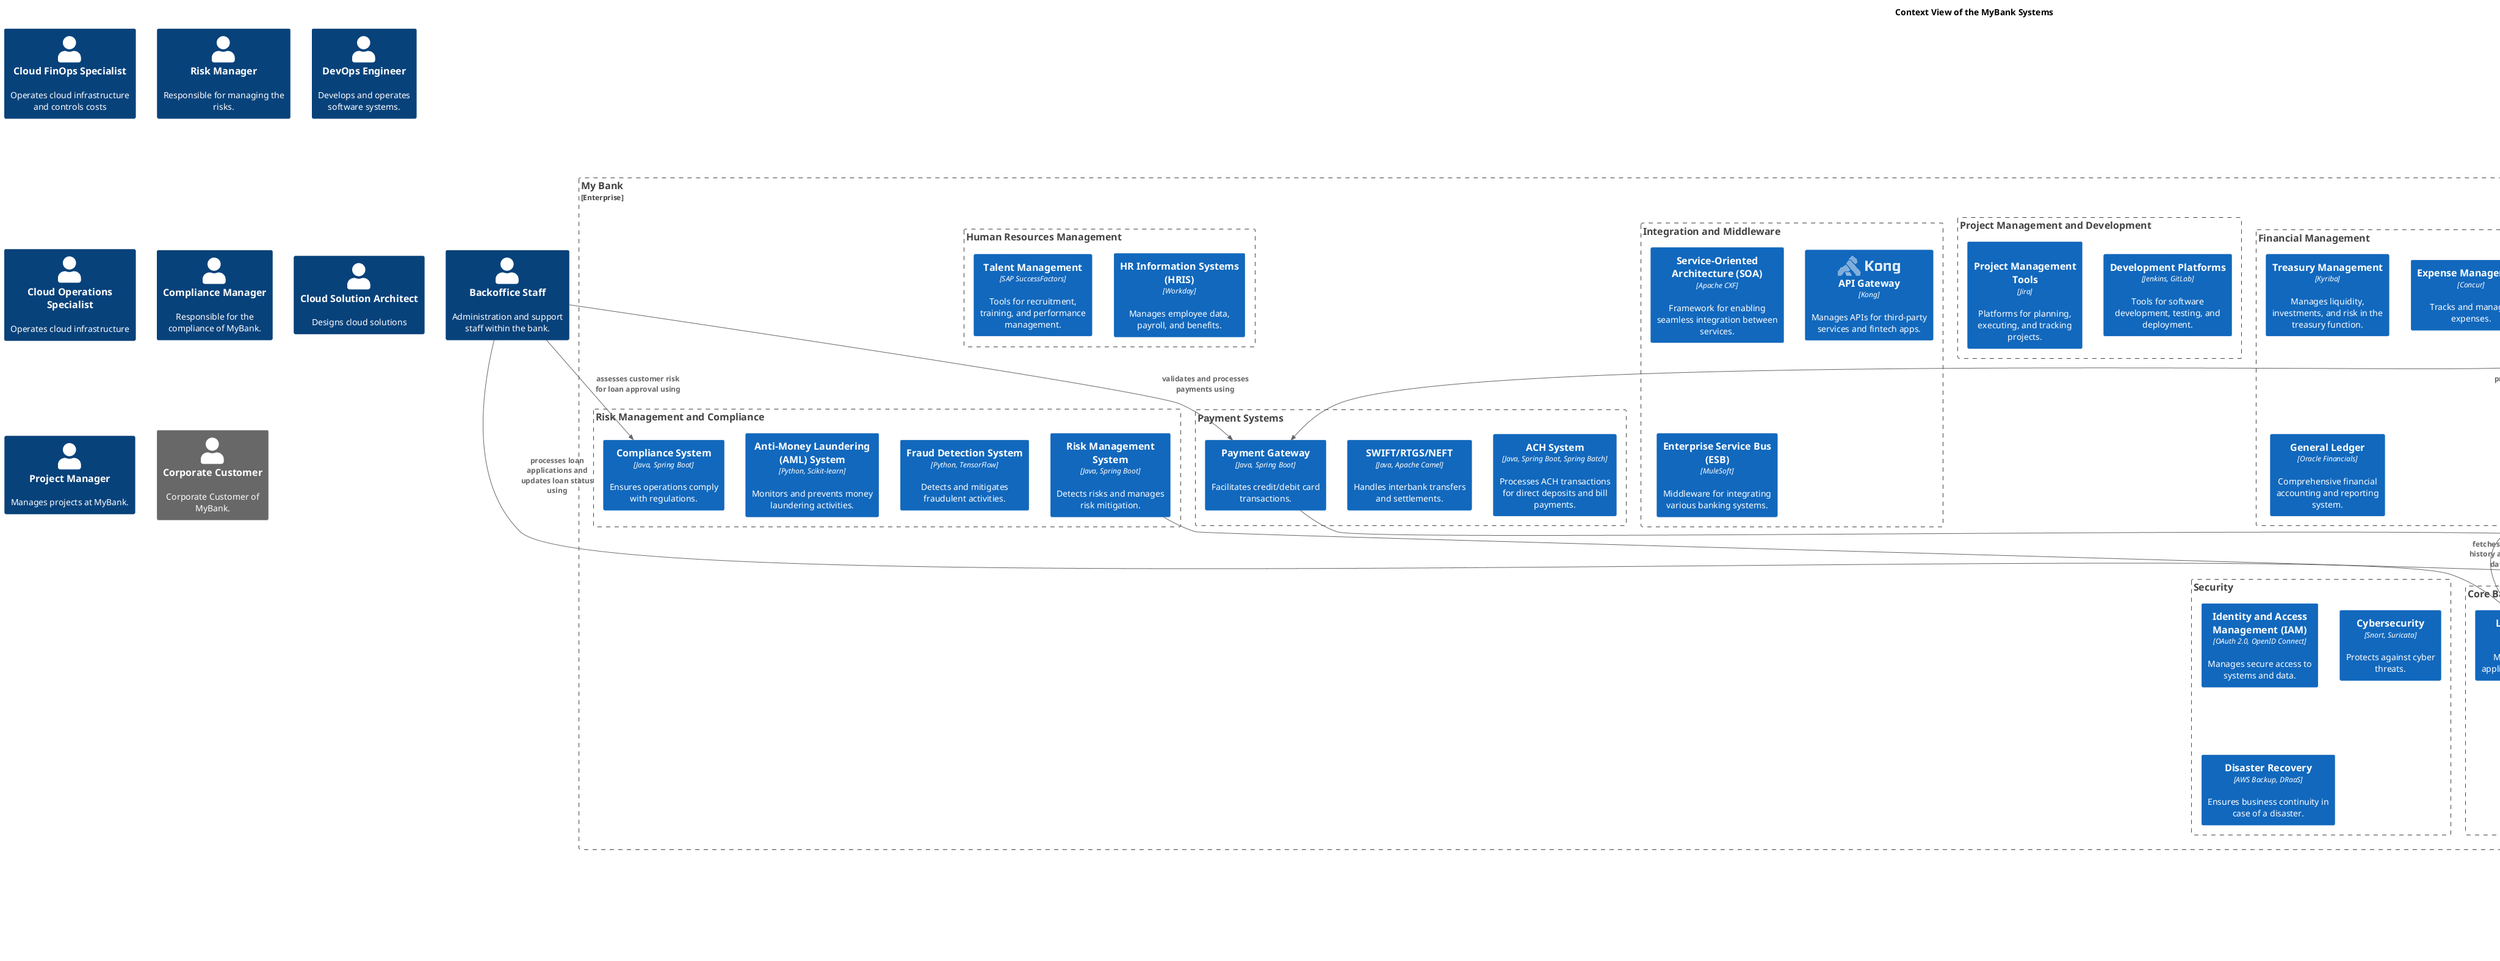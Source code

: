 @startuml context-view
!include <C4/C4_Context.puml>
!include <awslib14/AWSCommon>
!include <awslib14/AWSC4Integration>
!include <azure/AzureCommon>
!include <azure/AzureC4Integration>
!include <tupadr3/common>
!include <logos/kong>


LAYOUT_TOP_DOWN()




title Context View of the MyBank Systems
Enterprise_Boundary(mybank_mybankPlc, "My Bank") {
  Boundary(mybank_dataManagement_contextBoundary, "Data Management and Analytics") {
    System(mybank_dataManagement_bigDataAnalyticsSystem, "Big Data Analytics", $descr="Advanced analytics for predictive modeling.", $type="Java, Hadoop, Spark")
    System(mybank_dataManagement_businessIntelligenceSystem, "Business Intelligence (BI)", $descr="Provides tools for reporting and data analysis.", $type="Tableau, Python")
    System(mybank_dataManagement_dataWarehouseSystem, "Data Warehouse", $descr="Central repository for storing large volumes of data.", $type="AWS Redshift", $sprite="Redshift")
  }
  Boundary(mybank_digitalBanking_contextBoundary, "Digital Banking") {
    System(mybank_digitalBanking_internetBankingSystem, "Internet Banking System", $descr="Allows customers to view information about their bank accounts and make payments.")
    System(mybank_digitalBanking_digitalWalletsSystem, "Digital Wallets", $descr="Supports digital wallet integration and mobile payments.", $type="Node.js and Express")
  }
  Boundary(mybank_financialManagement_contextBoundary, "Financial Management") {
    System(mybank_financialManagement_treasuryManagementSystem, "Treasury Management", $descr="Manages liquidity, investments, and risk in the treasury function.", $type="Kyriba")
    System(mybank_financialManagement_expenseManagementSystem, "Expense Management", $descr="Tracks and manages expenses.", $type="Concur")
    System(mybank_financialManagement_generalLedgerSystem, "General Ledger", $descr="Comprehensive financial accounting and reporting system.", $type="Oracle Financials")
  }
  Boundary(mybank_projectManagement_contextBoundary, "Project Management and Development") {
    System(mybank_projectManagement_devPlatforms, "Development Platforms", $descr="Tools for software development, testing, and deployment.", $type="Jenkins, GitLab")
    System(mybank_projectManagement_projectManagementTools, "Project Management Tools", $descr="Platforms for planning, executing, and tracking projects.", $type="Jira", $sprite="jira")
  }
  Boundary(mybank_customerChannels_contextBoundary, "Customer Channels") {
    System(mybank_customerChannels_contactCenterSystem, "Contact Center", $descr="Telephony and customer support systems for call centers.", $type="Genesys, Avaya")
    System(mybank_customerChannels_atm, "ATM", $descr="Allows customers to withdraw cash.", $type="C++, Java")
    System(mybank_customerChannels_branchSystems, "Branch Systems", $descr="Software and hardware for in-branch banking services.", $type="Java, Swing")
  }
  Boundary(mybank_integrationMiddlewareContext, "Integration and Middleware") {
    System(mybank_integrationMiddleware_soa, "Service-Oriented Architecture (SOA)", $descr="Framework for enabling seamless integration between services.", $type="Apache CXF")
    System(mybank_integrationMiddleware_apiGateway, "API Gateway", $descr="Manages APIs for third-party services and fintech apps.", $type="Kong", $sprite="kong")
    System(mybank_integrationMiddleware_esb, "Enterprise Service Bus (ESB)", $descr="Middleware for integrating various banking systems.", $type="MuleSoft")
  }
  Boundary(mybank_itManagement_contextBoundary, "IT Management") {
    System(mybank_infrastructureManagement_itInfrastructureSystem, "IT Infrastructure", $descr="Hardware and software resources, including servers and networking.", $type="VMware, Cisco")
    System(mybank_infrastructureManagement_cloudServicesSystem, "Cloud Services", $descr="Cloud computing resources for scalability and flexibility.", $type="AWS, Azure")
    System(mybank_infrastructureManagement_systemMonitoringSystem, "System Monitoring", $descr="Monitors system performance and health.", $type="Nagios, Prometheus")
  }
  Boundary(mybank_compliance_contextBoundary, "Risk Management and Compliance") {
    System(mybank_compliance_riskManagementSystem, "Risk Management System", $descr="Detects risks and manages risk mitigation.", $type="Java, Spring Boot")
    System(mybank_compliance_fraudDetectionSystem, "Fraud Detection System", $descr="Detects and mitigates fraudulent activities.", $type="Python, TensorFlow")
    System(mybank_compliance_amlSystem, "Anti-Money Laundering (AML) System", $descr="Monitors and prevents money laundering activities.", $type="Python, Scikit-learn")
    System(mybank_compliance_complianceSystem, "Compliance System", $descr="Ensures operations comply with regulations.", $type="Java, Spring Boot")
  }
  System_Ext(mybank_emailSystem, "E-mail System", $descr="The internal Microsoft Exchange email system.")
  Boundary(mybank_security_contextBoundary, "Security") {
    System(mybank_security_identityAccessManagementSystem, "Identity and Access Management (IAM)", $descr="Manages secure access to systems and data.", $type="OAuth 2.0, OpenID Connect")
    System(mybank_security_cybersecuritySystem, "Cybersecurity", $descr="Protects against cyber threats.", $type="Snort, Suricata")
    System(mybank_security_disasterRecoverySystem, "Disaster Recovery", $descr="Ensures business continuity in case of a disaster.", $type="AWS Backup, DRaaS")
  }
  Boundary(mybank_payment_contextBoundary, "Payment Systems") {
    System(mybank_payment_achSystem, "ACH System", $descr="Processes ACH transactions for direct deposits and bill payments.", $type="Java, Spring Boot, Spring Batch")
    System(mybank_payment_swiftRtgsNeftSystem, "SWIFT/RTGS/NEFT", $descr="Handles interbank transfers and settlements.", $type="Java, Apache Camel")
    System(mybank_payment_paymentGatewaySystem, "Payment Gateway", $descr="Facilitates credit/debit card transactions.", $type="Java, Spring Boot")
  }
  Boundary(mybank_coreBanking_contextBoundary, "Core Banking System") {
    System(mybank_coreBanking_transactionProcessingSystem, "Transaction Processing", $descr="Processes financial transactions in real-time.", $type="Java, Kafka")
    System(mybank_coreBanking_loanManagementSystem, "Loan Management", $descr="Manages loan products, applications, and repayments.", $type="Java, Spring Boot")
    System(mybank_coreBanking_accountManagementSystem, "Account Management", $descr="Handles customer accounts, deposits, and withdrawals.", $type="Java, Spring Boot")
  }
  Boundary(mybank_humanResources_contextBoundary, "Human Resources Management") {
    System(mybank_humanResources_hris, "HR Information Systems (HRIS)", $descr="Manages employee data, payroll, and benefits.", $type="Workday")
    System(mybank_humanResources_talentManagementSystem, "Talent Management", $descr="Tools for recruitment, training, and performance management.", $type="SAP SuccessFactors")
  }
}
Person(mybank_userRole_customerServiceStaff, "Customer Service Staff", $descr="Customer service staff within the bank.")
Person(mybank_itManagement_cloudFinopsSpecialist, "Cloud FinOps Specialist", $descr="Operates cloud infrastructure and controls costs")
Person_Ext(mybank_userRole_personalCustomer, "Personal Customer", $descr="Personal Customer of MyBank.")
Person(mybank_compliance_riskManager, "Risk Manager", $descr="Responsible for managing the risks.")
Person(mybank_projectManagement_devopsEngineer, "DevOps Engineer", $descr="Develops and operates software systems.")
Person(mybank_itManagement_cloudOperationsSpecialist, "Cloud Operations Specialist", $descr="Operates cloud infrastructure")
Person(mybank_compliance_complianceManager, "Compliance Manager", $descr="Responsible for the compliance of MyBank.")
Person(mybank_userRole_backofficeStaff, "Backoffice Staff", $descr="Administration and support staff within the bank.")
Person(mybank_itManagement_cloudSolutionArchitect, "Cloud Solution Architect", $descr="Designs cloud solutions")
Person(mybank_projectManagement_projectManager, "Project Manager", $descr="Manages projects at MyBank.")
Person_Ext(mybank_userRole_corporateCustomer, "Corporate Customer", $descr="Corporate Customer of MyBank.")
Rel(mybank_payment_paymentGatewaySystem, mybank_coreBanking_transactionProcessingSystem, "validates and processes payments using")
Rel(mybank_userRole_backofficeStaff, mybank_compliance_complianceSystem, "assesses customer risk for loan approval using")
Rel(mybank_digitalBanking_internetBankingSystem, mybank_coreBanking_accountManagementSystem, "gets account information from, and makes payments using")
Rel(mybank_userRole_backofficeStaff, mybank_payment_paymentGatewaySystem, "validates and processes payments using")
Rel(mybank_customerChannels_atm, mybank_coreBanking_accountManagementSystem, "retrieves account balance")
Rel(mybank_userRole_personalCustomer, mybank_digitalBanking_internetBankingSystem, "views account balances and makes payments using")
Rel(mybank_digitalBanking_internetBankingSystem, mybank_coreBanking_loanManagementSystem, "fetches loan details and payment status from")
Rel(mybank_coreBanking_loanManagementSystem, mybank_coreBanking_accountManagementSystem, "retrieves customer account information from")
Rel(mybank_userRole_backofficeStaff, mybank_coreBanking_loanManagementSystem, "processes loan applications and updates loan status using")
Rel(mybank_customerChannels_atm, mybank_coreBanking_transactionProcessingSystem, "validates transaction")
Rel(mybank_digitalBanking_internetBankingSystem, mybank_emailSystem, "sends e-mail using")
Rel(mybank_emailSystem, mybank_userRole_personalCustomer, "sends e-mail to")
Rel(mybank_userRole_customerServiceStaff, mybank_emailSystem, "sends and receives customer communication using")
Rel(mybank_digitalBanking_internetBankingSystem, mybank_payment_paymentGatewaySystem, "processes customer payments using")
Rel(mybank_compliance_riskManagementSystem, mybank_coreBanking_transactionProcessingSystem, "fetches transaction history and customer data from")
Rel(mybank_userRole_personalCustomer, mybank_userRole_customerServiceStaff, "asks questions to")
Rel(mybank_userRole_personalCustomer, mybank_customerChannels_atm, "uses atm for balance information and withdrawals")
SHOW_LEGEND()
@enduml
